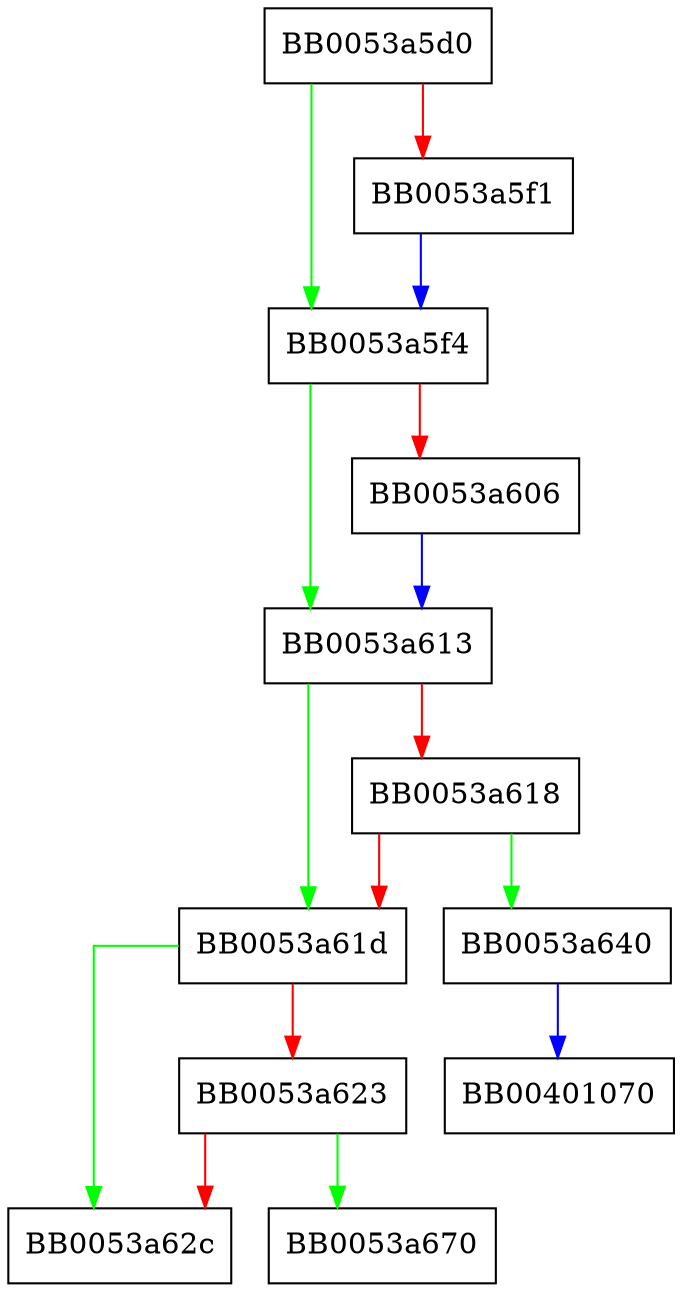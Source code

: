 digraph mem_read {
  node [shape="box"];
  graph [splines=ortho];
  BB0053a5d0 -> BB0053a5f4 [color="green"];
  BB0053a5d0 -> BB0053a5f1 [color="red"];
  BB0053a5f1 -> BB0053a5f4 [color="blue"];
  BB0053a5f4 -> BB0053a613 [color="green"];
  BB0053a5f4 -> BB0053a606 [color="red"];
  BB0053a606 -> BB0053a613 [color="blue"];
  BB0053a613 -> BB0053a61d [color="green"];
  BB0053a613 -> BB0053a618 [color="red"];
  BB0053a618 -> BB0053a640 [color="green"];
  BB0053a618 -> BB0053a61d [color="red"];
  BB0053a61d -> BB0053a62c [color="green"];
  BB0053a61d -> BB0053a623 [color="red"];
  BB0053a623 -> BB0053a670 [color="green"];
  BB0053a623 -> BB0053a62c [color="red"];
  BB0053a640 -> BB00401070 [color="blue"];
}